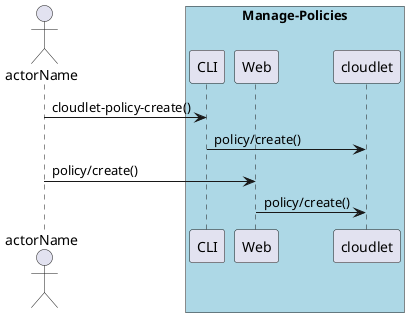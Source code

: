 @startuml
Actor "actorName" as A

box "Manage-Policies" #lightblue
participant CLI as CLI
participant Web as Web
participant "cloudlet" as S
A -> CLI : cloudlet-policy-create()
CLI -> S : policy/create()
A -> Web : policy/create()
Web -> S : policy/create()
end box

@enduml
